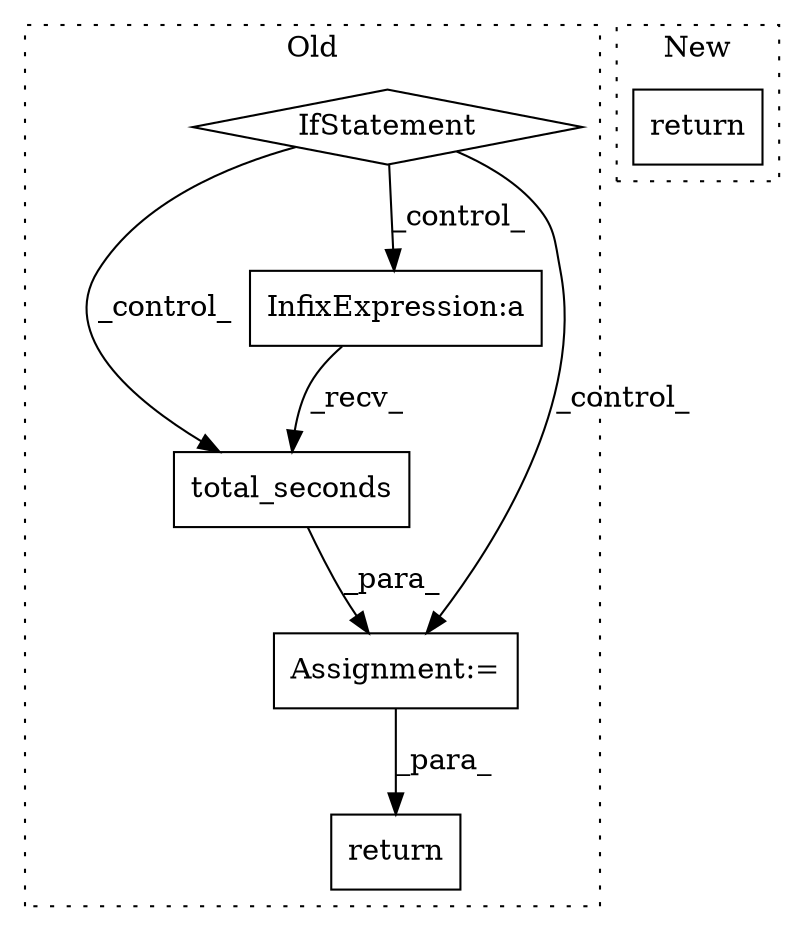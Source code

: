 digraph G {
subgraph cluster0 {
1 [label="total_seconds" a="32" s="7851" l="15" shape="box"];
3 [label="return" a="41" s="7878" l="7" shape="box"];
4 [label="InfixExpression:a" a="27" s="7820" l="3" shape="box"];
5 [label="IfStatement" a="25" s="7730,7769" l="4,2" shape="diamond"];
6 [label="Assignment:=" a="7" s="7787" l="2" shape="box"];
label = "Old";
style="dotted";
}
subgraph cluster1 {
2 [label="return" a="41" s="7665" l="7" shape="box"];
label = "New";
style="dotted";
}
1 -> 6 [label="_para_"];
4 -> 1 [label="_recv_"];
5 -> 6 [label="_control_"];
5 -> 1 [label="_control_"];
5 -> 4 [label="_control_"];
6 -> 3 [label="_para_"];
}